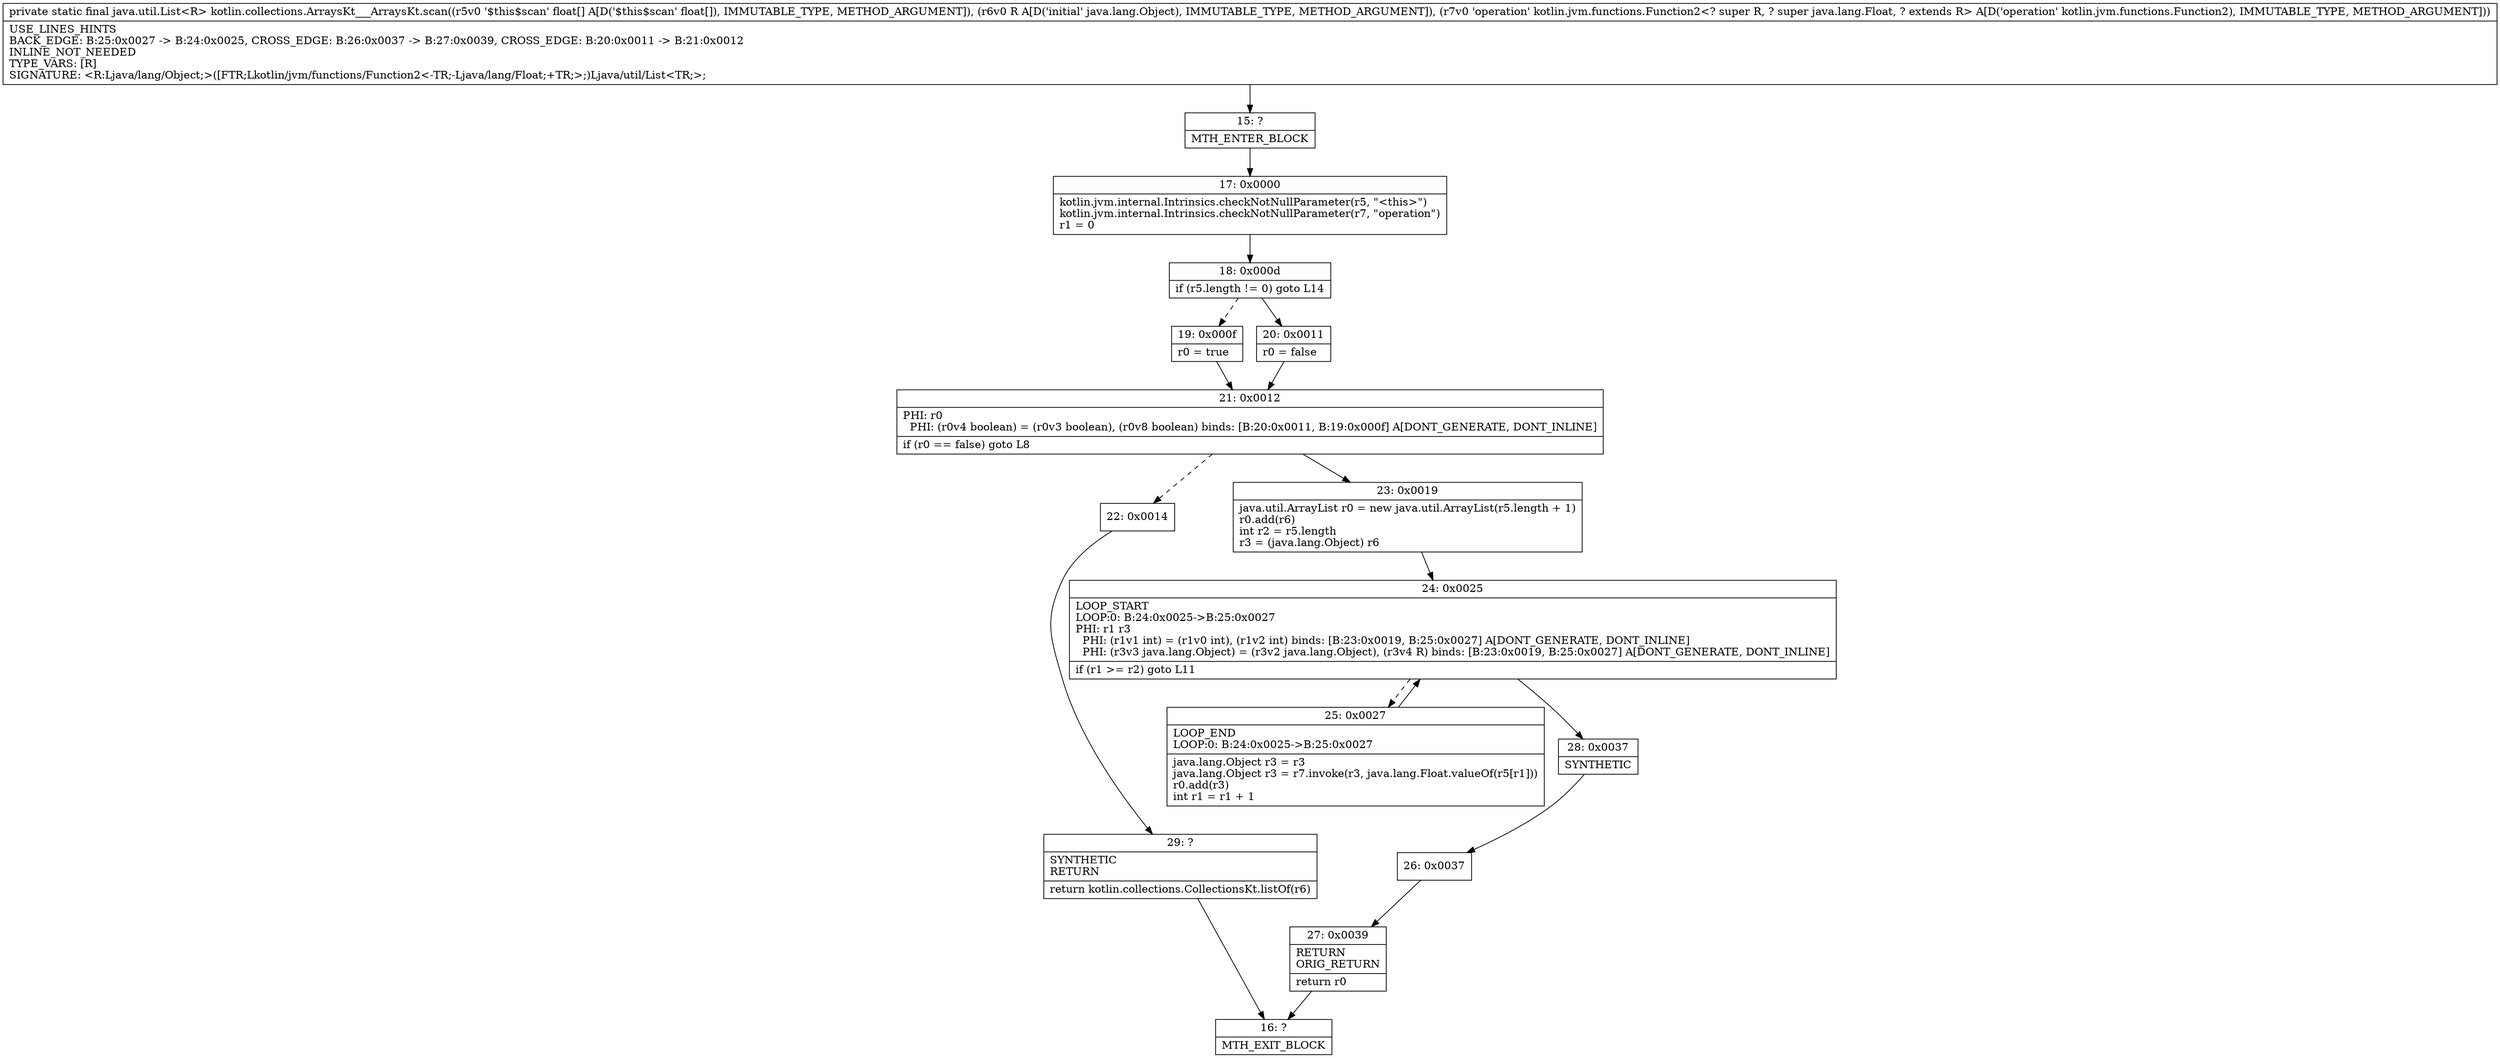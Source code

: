 digraph "CFG forkotlin.collections.ArraysKt___ArraysKt.scan([FLjava\/lang\/Object;Lkotlin\/jvm\/functions\/Function2;)Ljava\/util\/List;" {
Node_15 [shape=record,label="{15\:\ ?|MTH_ENTER_BLOCK\l}"];
Node_17 [shape=record,label="{17\:\ 0x0000|kotlin.jvm.internal.Intrinsics.checkNotNullParameter(r5, \"\<this\>\")\lkotlin.jvm.internal.Intrinsics.checkNotNullParameter(r7, \"operation\")\lr1 = 0\l}"];
Node_18 [shape=record,label="{18\:\ 0x000d|if (r5.length != 0) goto L14\l}"];
Node_19 [shape=record,label="{19\:\ 0x000f|r0 = true\l}"];
Node_21 [shape=record,label="{21\:\ 0x0012|PHI: r0 \l  PHI: (r0v4 boolean) = (r0v3 boolean), (r0v8 boolean) binds: [B:20:0x0011, B:19:0x000f] A[DONT_GENERATE, DONT_INLINE]\l|if (r0 == false) goto L8\l}"];
Node_22 [shape=record,label="{22\:\ 0x0014}"];
Node_29 [shape=record,label="{29\:\ ?|SYNTHETIC\lRETURN\l|return kotlin.collections.CollectionsKt.listOf(r6)\l}"];
Node_16 [shape=record,label="{16\:\ ?|MTH_EXIT_BLOCK\l}"];
Node_23 [shape=record,label="{23\:\ 0x0019|java.util.ArrayList r0 = new java.util.ArrayList(r5.length + 1)\lr0.add(r6)\lint r2 = r5.length\lr3 = (java.lang.Object) r6\l}"];
Node_24 [shape=record,label="{24\:\ 0x0025|LOOP_START\lLOOP:0: B:24:0x0025\-\>B:25:0x0027\lPHI: r1 r3 \l  PHI: (r1v1 int) = (r1v0 int), (r1v2 int) binds: [B:23:0x0019, B:25:0x0027] A[DONT_GENERATE, DONT_INLINE]\l  PHI: (r3v3 java.lang.Object) = (r3v2 java.lang.Object), (r3v4 R) binds: [B:23:0x0019, B:25:0x0027] A[DONT_GENERATE, DONT_INLINE]\l|if (r1 \>= r2) goto L11\l}"];
Node_25 [shape=record,label="{25\:\ 0x0027|LOOP_END\lLOOP:0: B:24:0x0025\-\>B:25:0x0027\l|java.lang.Object r3 = r3\ljava.lang.Object r3 = r7.invoke(r3, java.lang.Float.valueOf(r5[r1]))\lr0.add(r3)\lint r1 = r1 + 1\l}"];
Node_28 [shape=record,label="{28\:\ 0x0037|SYNTHETIC\l}"];
Node_26 [shape=record,label="{26\:\ 0x0037}"];
Node_27 [shape=record,label="{27\:\ 0x0039|RETURN\lORIG_RETURN\l|return r0\l}"];
Node_20 [shape=record,label="{20\:\ 0x0011|r0 = false\l}"];
MethodNode[shape=record,label="{private static final java.util.List\<R\> kotlin.collections.ArraysKt___ArraysKt.scan((r5v0 '$this$scan' float[] A[D('$this$scan' float[]), IMMUTABLE_TYPE, METHOD_ARGUMENT]), (r6v0 R A[D('initial' java.lang.Object), IMMUTABLE_TYPE, METHOD_ARGUMENT]), (r7v0 'operation' kotlin.jvm.functions.Function2\<? super R, ? super java.lang.Float, ? extends R\> A[D('operation' kotlin.jvm.functions.Function2), IMMUTABLE_TYPE, METHOD_ARGUMENT]))  | USE_LINES_HINTS\lBACK_EDGE: B:25:0x0027 \-\> B:24:0x0025, CROSS_EDGE: B:26:0x0037 \-\> B:27:0x0039, CROSS_EDGE: B:20:0x0011 \-\> B:21:0x0012\lINLINE_NOT_NEEDED\lTYPE_VARS: [R]\lSIGNATURE: \<R:Ljava\/lang\/Object;\>([FTR;Lkotlin\/jvm\/functions\/Function2\<\-TR;\-Ljava\/lang\/Float;+TR;\>;)Ljava\/util\/List\<TR;\>;\l}"];
MethodNode -> Node_15;Node_15 -> Node_17;
Node_17 -> Node_18;
Node_18 -> Node_19[style=dashed];
Node_18 -> Node_20;
Node_19 -> Node_21;
Node_21 -> Node_22[style=dashed];
Node_21 -> Node_23;
Node_22 -> Node_29;
Node_29 -> Node_16;
Node_23 -> Node_24;
Node_24 -> Node_25[style=dashed];
Node_24 -> Node_28;
Node_25 -> Node_24;
Node_28 -> Node_26;
Node_26 -> Node_27;
Node_27 -> Node_16;
Node_20 -> Node_21;
}

